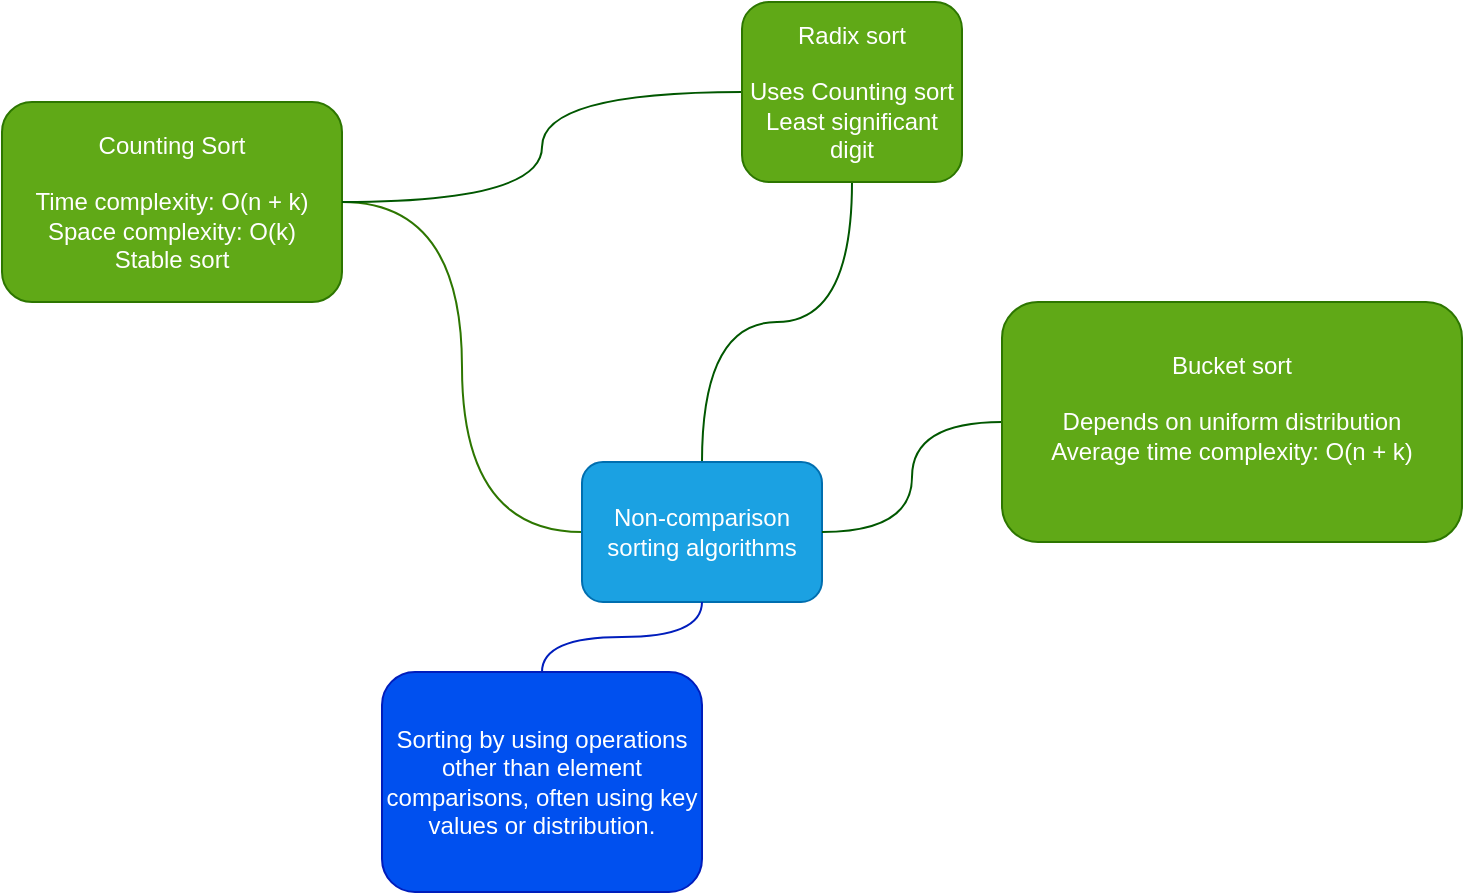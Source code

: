 <mxfile>
    <diagram id="tUMJHZ0Cl2kBeuTWuskL" name="Page-1">
        <mxGraphModel dx="788" dy="751" grid="1" gridSize="10" guides="1" tooltips="1" connect="1" arrows="1" fold="1" page="1" pageScale="1" pageWidth="850" pageHeight="1100" math="0" shadow="0">
            <root>
                <mxCell id="0"/>
                <mxCell id="1" parent="0"/>
                <mxCell id="5" style="edgeStyle=orthogonalEdgeStyle;html=1;entryX=1;entryY=0.5;entryDx=0;entryDy=0;strokeColor=none;curved=1;endArrow=none;endFill=0;" edge="1" parent="1" source="2" target="3">
                    <mxGeometry relative="1" as="geometry"/>
                </mxCell>
                <mxCell id="6" style="edgeStyle=orthogonalEdgeStyle;html=1;entryX=1;entryY=0.5;entryDx=0;entryDy=0;endArrow=none;endFill=0;curved=1;fillColor=#60a917;strokeColor=#2D7600;" edge="1" parent="1" source="2" target="3">
                    <mxGeometry relative="1" as="geometry"/>
                </mxCell>
                <mxCell id="10" style="edgeStyle=orthogonalEdgeStyle;html=1;entryX=0.5;entryY=1;entryDx=0;entryDy=0;curved=1;fillColor=#008a00;strokeColor=#005700;endArrow=none;endFill=0;" edge="1" parent="1" source="2" target="8">
                    <mxGeometry relative="1" as="geometry"/>
                </mxCell>
                <mxCell id="2" value="Non-comparison&lt;div&gt;sorting algorithms&lt;/div&gt;" style="rounded=1;whiteSpace=wrap;html=1;fillColor=#1ba1e2;fontColor=#ffffff;strokeColor=#006EAF;" vertex="1" parent="1">
                    <mxGeometry x="360" y="390" width="120" height="70" as="geometry"/>
                </mxCell>
                <mxCell id="3" value="Counting Sort&lt;div&gt;&lt;font color=&quot;#121212&quot;&gt;&lt;br&gt;&lt;/font&gt;&lt;div&gt;Time complexity: O(n + k)&lt;font color=&quot;#ffffff&quot;&gt;&lt;br&gt;&lt;/font&gt;&lt;div&gt;Space complexity: O(k)&lt;/div&gt;&lt;/div&gt;&lt;div&gt;Stable sort&lt;/div&gt;&lt;/div&gt;" style="rounded=1;whiteSpace=wrap;html=1;fillColor=#60a917;fontColor=#ffffff;strokeColor=#2D7600;" vertex="1" parent="1">
                    <mxGeometry x="70" y="210" width="170" height="100" as="geometry"/>
                </mxCell>
                <mxCell id="7" style="edgeStyle=orthogonalEdgeStyle;html=1;entryX=0.5;entryY=1;entryDx=0;entryDy=0;curved=1;endArrow=none;endFill=0;fillColor=#0050ef;strokeColor=#001DBC;" edge="1" parent="1" source="4" target="2">
                    <mxGeometry relative="1" as="geometry"/>
                </mxCell>
                <mxCell id="4" value="&lt;meta charset=&quot;utf-8&quot;&gt;Sorting by using operations other than element comparisons, often using key values or distribution." style="rounded=1;whiteSpace=wrap;html=1;fillColor=#0050ef;fontColor=#ffffff;strokeColor=#001DBC;" vertex="1" parent="1">
                    <mxGeometry x="260" y="495" width="160" height="110" as="geometry"/>
                </mxCell>
                <mxCell id="9" style="edgeStyle=orthogonalEdgeStyle;html=1;curved=1;fillColor=#008a00;strokeColor=#005700;endArrow=none;endFill=0;" edge="1" parent="1" source="8" target="3">
                    <mxGeometry relative="1" as="geometry"/>
                </mxCell>
                <mxCell id="8" value="Radix sort&lt;div&gt;&lt;font color=&quot;#121212&quot;&gt;&lt;br&gt;&lt;/font&gt;&lt;div&gt;Uses Counting sort&lt;/div&gt;&lt;div&gt;Least significant digit&lt;/div&gt;&lt;/div&gt;" style="rounded=1;whiteSpace=wrap;html=1;fillColor=#60a917;fontColor=#ffffff;strokeColor=#2D7600;" vertex="1" parent="1">
                    <mxGeometry x="440" y="160" width="110" height="90" as="geometry"/>
                </mxCell>
                <mxCell id="12" style="edgeStyle=orthogonalEdgeStyle;html=1;entryX=1;entryY=0.5;entryDx=0;entryDy=0;curved=1;endArrow=none;endFill=0;fillColor=#008a00;strokeColor=#005700;" edge="1" parent="1" source="11" target="2">
                    <mxGeometry relative="1" as="geometry"/>
                </mxCell>
                <mxCell id="11" value="Bucket sort&lt;div&gt;&lt;br&gt;&lt;/div&gt;&lt;div&gt;Depends on uniform distribution&lt;/div&gt;&lt;div&gt;Average time complexity: O(n + k)&lt;br&gt;&lt;br&gt;&lt;/div&gt;" style="rounded=1;whiteSpace=wrap;html=1;fillColor=#60a917;fontColor=#ffffff;strokeColor=#2D7600;" vertex="1" parent="1">
                    <mxGeometry x="570" y="310" width="230" height="120" as="geometry"/>
                </mxCell>
            </root>
        </mxGraphModel>
    </diagram>
</mxfile>